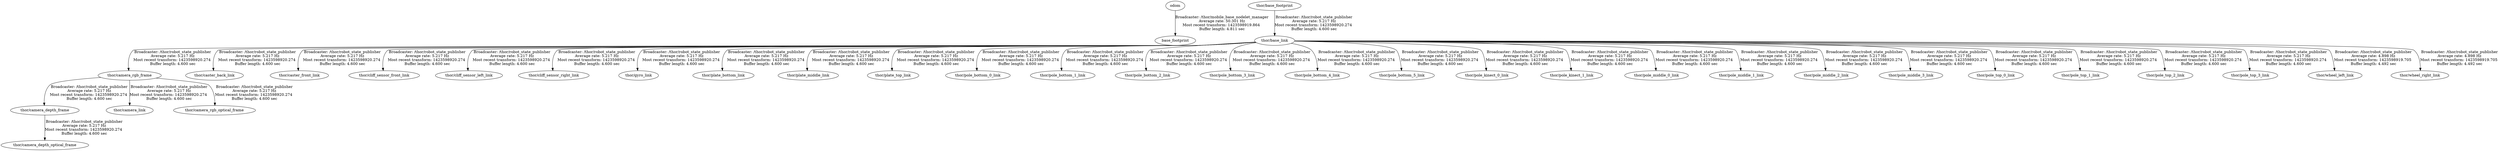 digraph G {
"odom" -> "base_footprint"[label="Broadcaster: /thor/mobile_base_nodelet_manager\nAverage rate: 50.301 Hz\nMost recent transform: 1423598919.864 \nBuffer length: 4.811 sec\n"];
"thor/base_footprint" -> "thor/base_link"[label="Broadcaster: /thor/robot_state_publisher\nAverage rate: 5.217 Hz\nMost recent transform: 1423598920.274 \nBuffer length: 4.600 sec\n"];
"thor/camera_rgb_frame" -> "thor/camera_depth_frame"[label="Broadcaster: /thor/robot_state_publisher\nAverage rate: 5.217 Hz\nMost recent transform: 1423598920.274 \nBuffer length: 4.600 sec\n"];
"thor/base_link" -> "thor/camera_rgb_frame"[label="Broadcaster: /thor/robot_state_publisher\nAverage rate: 5.217 Hz\nMost recent transform: 1423598920.274 \nBuffer length: 4.600 sec\n"];
"thor/camera_depth_frame" -> "thor/camera_depth_optical_frame"[label="Broadcaster: /thor/robot_state_publisher\nAverage rate: 5.217 Hz\nMost recent transform: 1423598920.274 \nBuffer length: 4.600 sec\n"];
"thor/camera_rgb_frame" -> "thor/camera_link"[label="Broadcaster: /thor/robot_state_publisher\nAverage rate: 5.217 Hz\nMost recent transform: 1423598920.274 \nBuffer length: 4.600 sec\n"];
"thor/camera_rgb_frame" -> "thor/camera_rgb_optical_frame"[label="Broadcaster: /thor/robot_state_publisher\nAverage rate: 5.217 Hz\nMost recent transform: 1423598920.274 \nBuffer length: 4.600 sec\n"];
"thor/base_link" -> "thor/caster_back_link"[label="Broadcaster: /thor/robot_state_publisher\nAverage rate: 5.217 Hz\nMost recent transform: 1423598920.274 \nBuffer length: 4.600 sec\n"];
"thor/base_link" -> "thor/caster_front_link"[label="Broadcaster: /thor/robot_state_publisher\nAverage rate: 5.217 Hz\nMost recent transform: 1423598920.274 \nBuffer length: 4.600 sec\n"];
"thor/base_link" -> "thor/cliff_sensor_front_link"[label="Broadcaster: /thor/robot_state_publisher\nAverage rate: 5.217 Hz\nMost recent transform: 1423598920.274 \nBuffer length: 4.600 sec\n"];
"thor/base_link" -> "thor/cliff_sensor_left_link"[label="Broadcaster: /thor/robot_state_publisher\nAverage rate: 5.217 Hz\nMost recent transform: 1423598920.274 \nBuffer length: 4.600 sec\n"];
"thor/base_link" -> "thor/cliff_sensor_right_link"[label="Broadcaster: /thor/robot_state_publisher\nAverage rate: 5.217 Hz\nMost recent transform: 1423598920.274 \nBuffer length: 4.600 sec\n"];
"thor/base_link" -> "thor/gyro_link"[label="Broadcaster: /thor/robot_state_publisher\nAverage rate: 5.217 Hz\nMost recent transform: 1423598920.274 \nBuffer length: 4.600 sec\n"];
"thor/base_link" -> "thor/plate_bottom_link"[label="Broadcaster: /thor/robot_state_publisher\nAverage rate: 5.217 Hz\nMost recent transform: 1423598920.274 \nBuffer length: 4.600 sec\n"];
"thor/base_link" -> "thor/plate_middle_link"[label="Broadcaster: /thor/robot_state_publisher\nAverage rate: 5.217 Hz\nMost recent transform: 1423598920.274 \nBuffer length: 4.600 sec\n"];
"thor/base_link" -> "thor/plate_top_link"[label="Broadcaster: /thor/robot_state_publisher\nAverage rate: 5.217 Hz\nMost recent transform: 1423598920.274 \nBuffer length: 4.600 sec\n"];
"thor/base_link" -> "thor/pole_bottom_0_link"[label="Broadcaster: /thor/robot_state_publisher\nAverage rate: 5.217 Hz\nMost recent transform: 1423598920.274 \nBuffer length: 4.600 sec\n"];
"thor/base_link" -> "thor/pole_bottom_1_link"[label="Broadcaster: /thor/robot_state_publisher\nAverage rate: 5.217 Hz\nMost recent transform: 1423598920.274 \nBuffer length: 4.600 sec\n"];
"thor/base_link" -> "thor/pole_bottom_2_link"[label="Broadcaster: /thor/robot_state_publisher\nAverage rate: 5.217 Hz\nMost recent transform: 1423598920.274 \nBuffer length: 4.600 sec\n"];
"thor/base_link" -> "thor/pole_bottom_3_link"[label="Broadcaster: /thor/robot_state_publisher\nAverage rate: 5.217 Hz\nMost recent transform: 1423598920.274 \nBuffer length: 4.600 sec\n"];
"thor/base_link" -> "thor/pole_bottom_4_link"[label="Broadcaster: /thor/robot_state_publisher\nAverage rate: 5.217 Hz\nMost recent transform: 1423598920.274 \nBuffer length: 4.600 sec\n"];
"thor/base_link" -> "thor/pole_bottom_5_link"[label="Broadcaster: /thor/robot_state_publisher\nAverage rate: 5.217 Hz\nMost recent transform: 1423598920.274 \nBuffer length: 4.600 sec\n"];
"thor/base_link" -> "thor/pole_kinect_0_link"[label="Broadcaster: /thor/robot_state_publisher\nAverage rate: 5.217 Hz\nMost recent transform: 1423598920.274 \nBuffer length: 4.600 sec\n"];
"thor/base_link" -> "thor/pole_kinect_1_link"[label="Broadcaster: /thor/robot_state_publisher\nAverage rate: 5.217 Hz\nMost recent transform: 1423598920.274 \nBuffer length: 4.600 sec\n"];
"thor/base_link" -> "thor/pole_middle_0_link"[label="Broadcaster: /thor/robot_state_publisher\nAverage rate: 5.217 Hz\nMost recent transform: 1423598920.274 \nBuffer length: 4.600 sec\n"];
"thor/base_link" -> "thor/pole_middle_1_link"[label="Broadcaster: /thor/robot_state_publisher\nAverage rate: 5.217 Hz\nMost recent transform: 1423598920.274 \nBuffer length: 4.600 sec\n"];
"thor/base_link" -> "thor/pole_middle_2_link"[label="Broadcaster: /thor/robot_state_publisher\nAverage rate: 5.217 Hz\nMost recent transform: 1423598920.274 \nBuffer length: 4.600 sec\n"];
"thor/base_link" -> "thor/pole_middle_3_link"[label="Broadcaster: /thor/robot_state_publisher\nAverage rate: 5.217 Hz\nMost recent transform: 1423598920.274 \nBuffer length: 4.600 sec\n"];
"thor/base_link" -> "thor/pole_top_0_link"[label="Broadcaster: /thor/robot_state_publisher\nAverage rate: 5.217 Hz\nMost recent transform: 1423598920.274 \nBuffer length: 4.600 sec\n"];
"thor/base_link" -> "thor/pole_top_1_link"[label="Broadcaster: /thor/robot_state_publisher\nAverage rate: 5.217 Hz\nMost recent transform: 1423598920.274 \nBuffer length: 4.600 sec\n"];
"thor/base_link" -> "thor/pole_top_2_link"[label="Broadcaster: /thor/robot_state_publisher\nAverage rate: 5.217 Hz\nMost recent transform: 1423598920.274 \nBuffer length: 4.600 sec\n"];
"thor/base_link" -> "thor/pole_top_3_link"[label="Broadcaster: /thor/robot_state_publisher\nAverage rate: 5.217 Hz\nMost recent transform: 1423598920.274 \nBuffer length: 4.600 sec\n"];
"thor/base_link" -> "thor/wheel_left_link"[label="Broadcaster: /thor/robot_state_publisher\nAverage rate: 4.898 Hz\nMost recent transform: 1423598919.705 \nBuffer length: 4.492 sec\n"];
"thor/base_link" -> "thor/wheel_right_link"[label="Broadcaster: /thor/robot_state_publisher\nAverage rate: 4.898 Hz\nMost recent transform: 1423598919.705 \nBuffer length: 4.492 sec\n"];
}